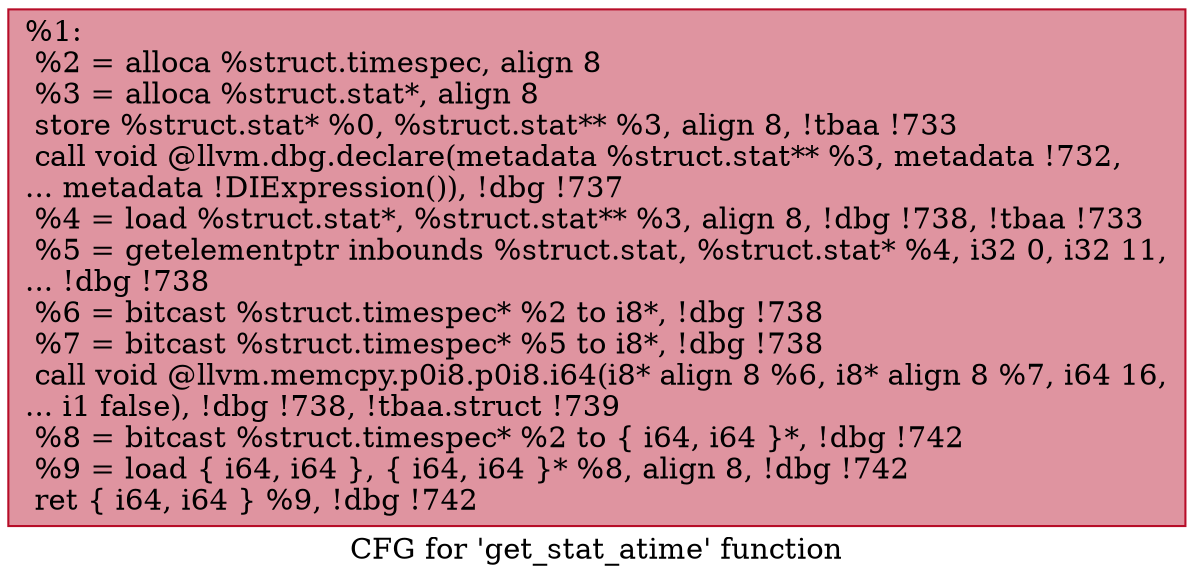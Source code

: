 digraph "CFG for 'get_stat_atime' function" {
	label="CFG for 'get_stat_atime' function";

	Node0x1d83370 [shape=record,color="#b70d28ff", style=filled, fillcolor="#b70d2870",label="{%1:\l  %2 = alloca %struct.timespec, align 8\l  %3 = alloca %struct.stat*, align 8\l  store %struct.stat* %0, %struct.stat** %3, align 8, !tbaa !733\l  call void @llvm.dbg.declare(metadata %struct.stat** %3, metadata !732,\l... metadata !DIExpression()), !dbg !737\l  %4 = load %struct.stat*, %struct.stat** %3, align 8, !dbg !738, !tbaa !733\l  %5 = getelementptr inbounds %struct.stat, %struct.stat* %4, i32 0, i32 11,\l... !dbg !738\l  %6 = bitcast %struct.timespec* %2 to i8*, !dbg !738\l  %7 = bitcast %struct.timespec* %5 to i8*, !dbg !738\l  call void @llvm.memcpy.p0i8.p0i8.i64(i8* align 8 %6, i8* align 8 %7, i64 16,\l... i1 false), !dbg !738, !tbaa.struct !739\l  %8 = bitcast %struct.timespec* %2 to \{ i64, i64 \}*, !dbg !742\l  %9 = load \{ i64, i64 \}, \{ i64, i64 \}* %8, align 8, !dbg !742\l  ret \{ i64, i64 \} %9, !dbg !742\l}"];
}
